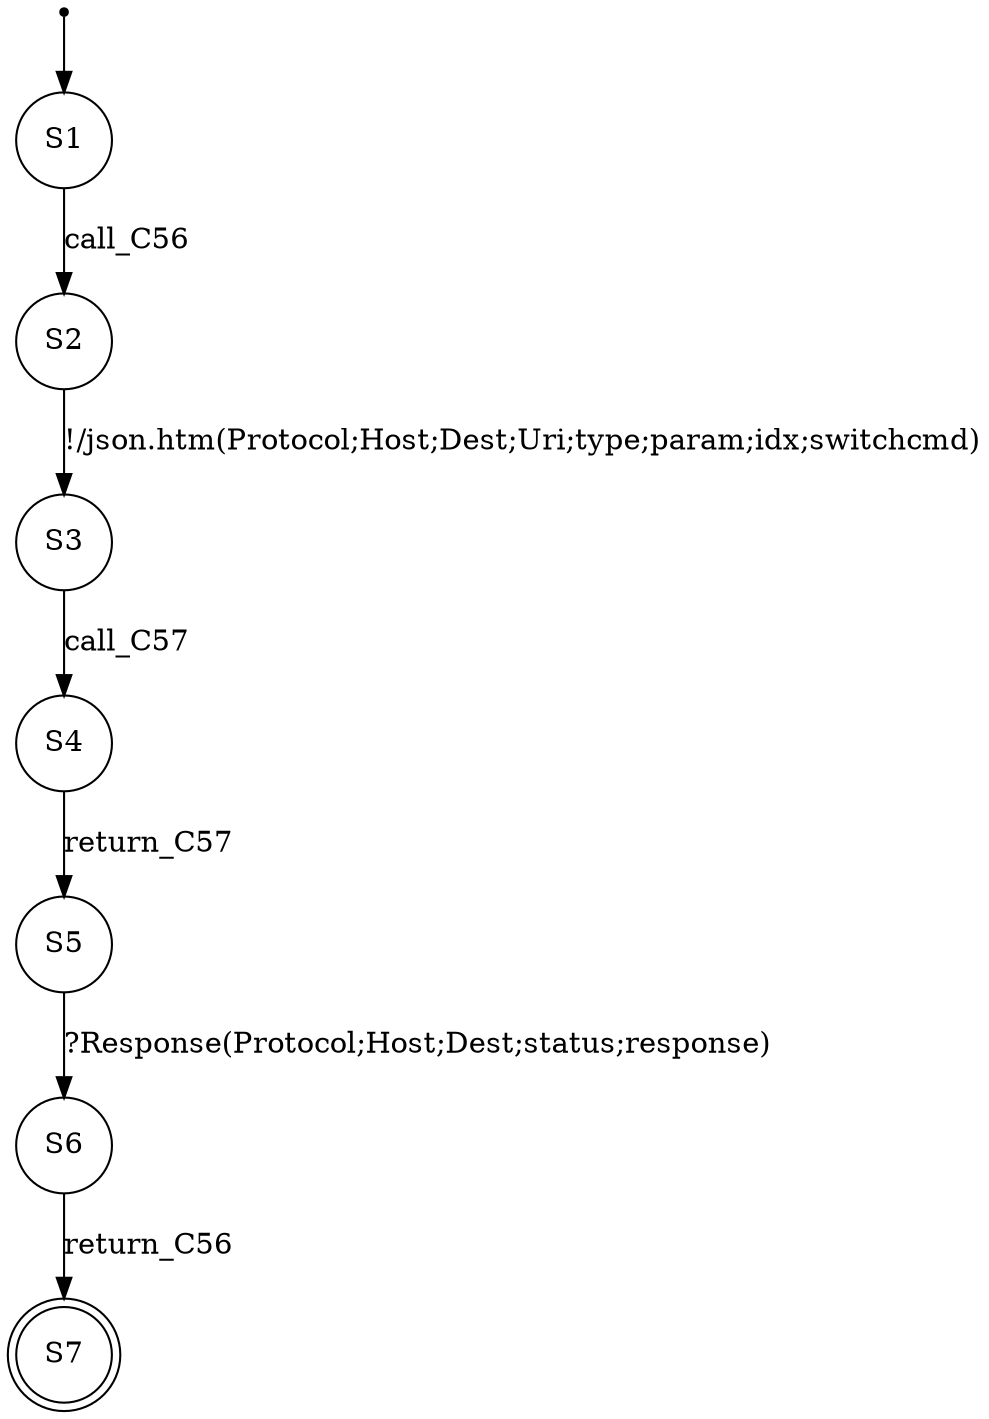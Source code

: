 digraph LTS {
S00[shape=point]
S1[label=S1,shape=circle];
S2[label=S2,shape=circle];
S3[label=S3,shape=circle];
S4[label=S4,shape=circle];
S5[label=S5,shape=circle];
S6[label=S6,shape=circle];
S7[label=S7,shape=doublecircle];
S00 -> S1
S1 -> S2[label ="call_C56"];
S2 -> S3[label ="!/json.htm(Protocol;Host;Dest;Uri;type;param;idx;switchcmd)"];
S3 -> S4[label ="call_C57"];
S4 -> S5[label ="return_C57"];
S5 -> S6[label ="?Response(Protocol;Host;Dest;status;response)"];
S6 -> S7[label ="return_C56"];
}
